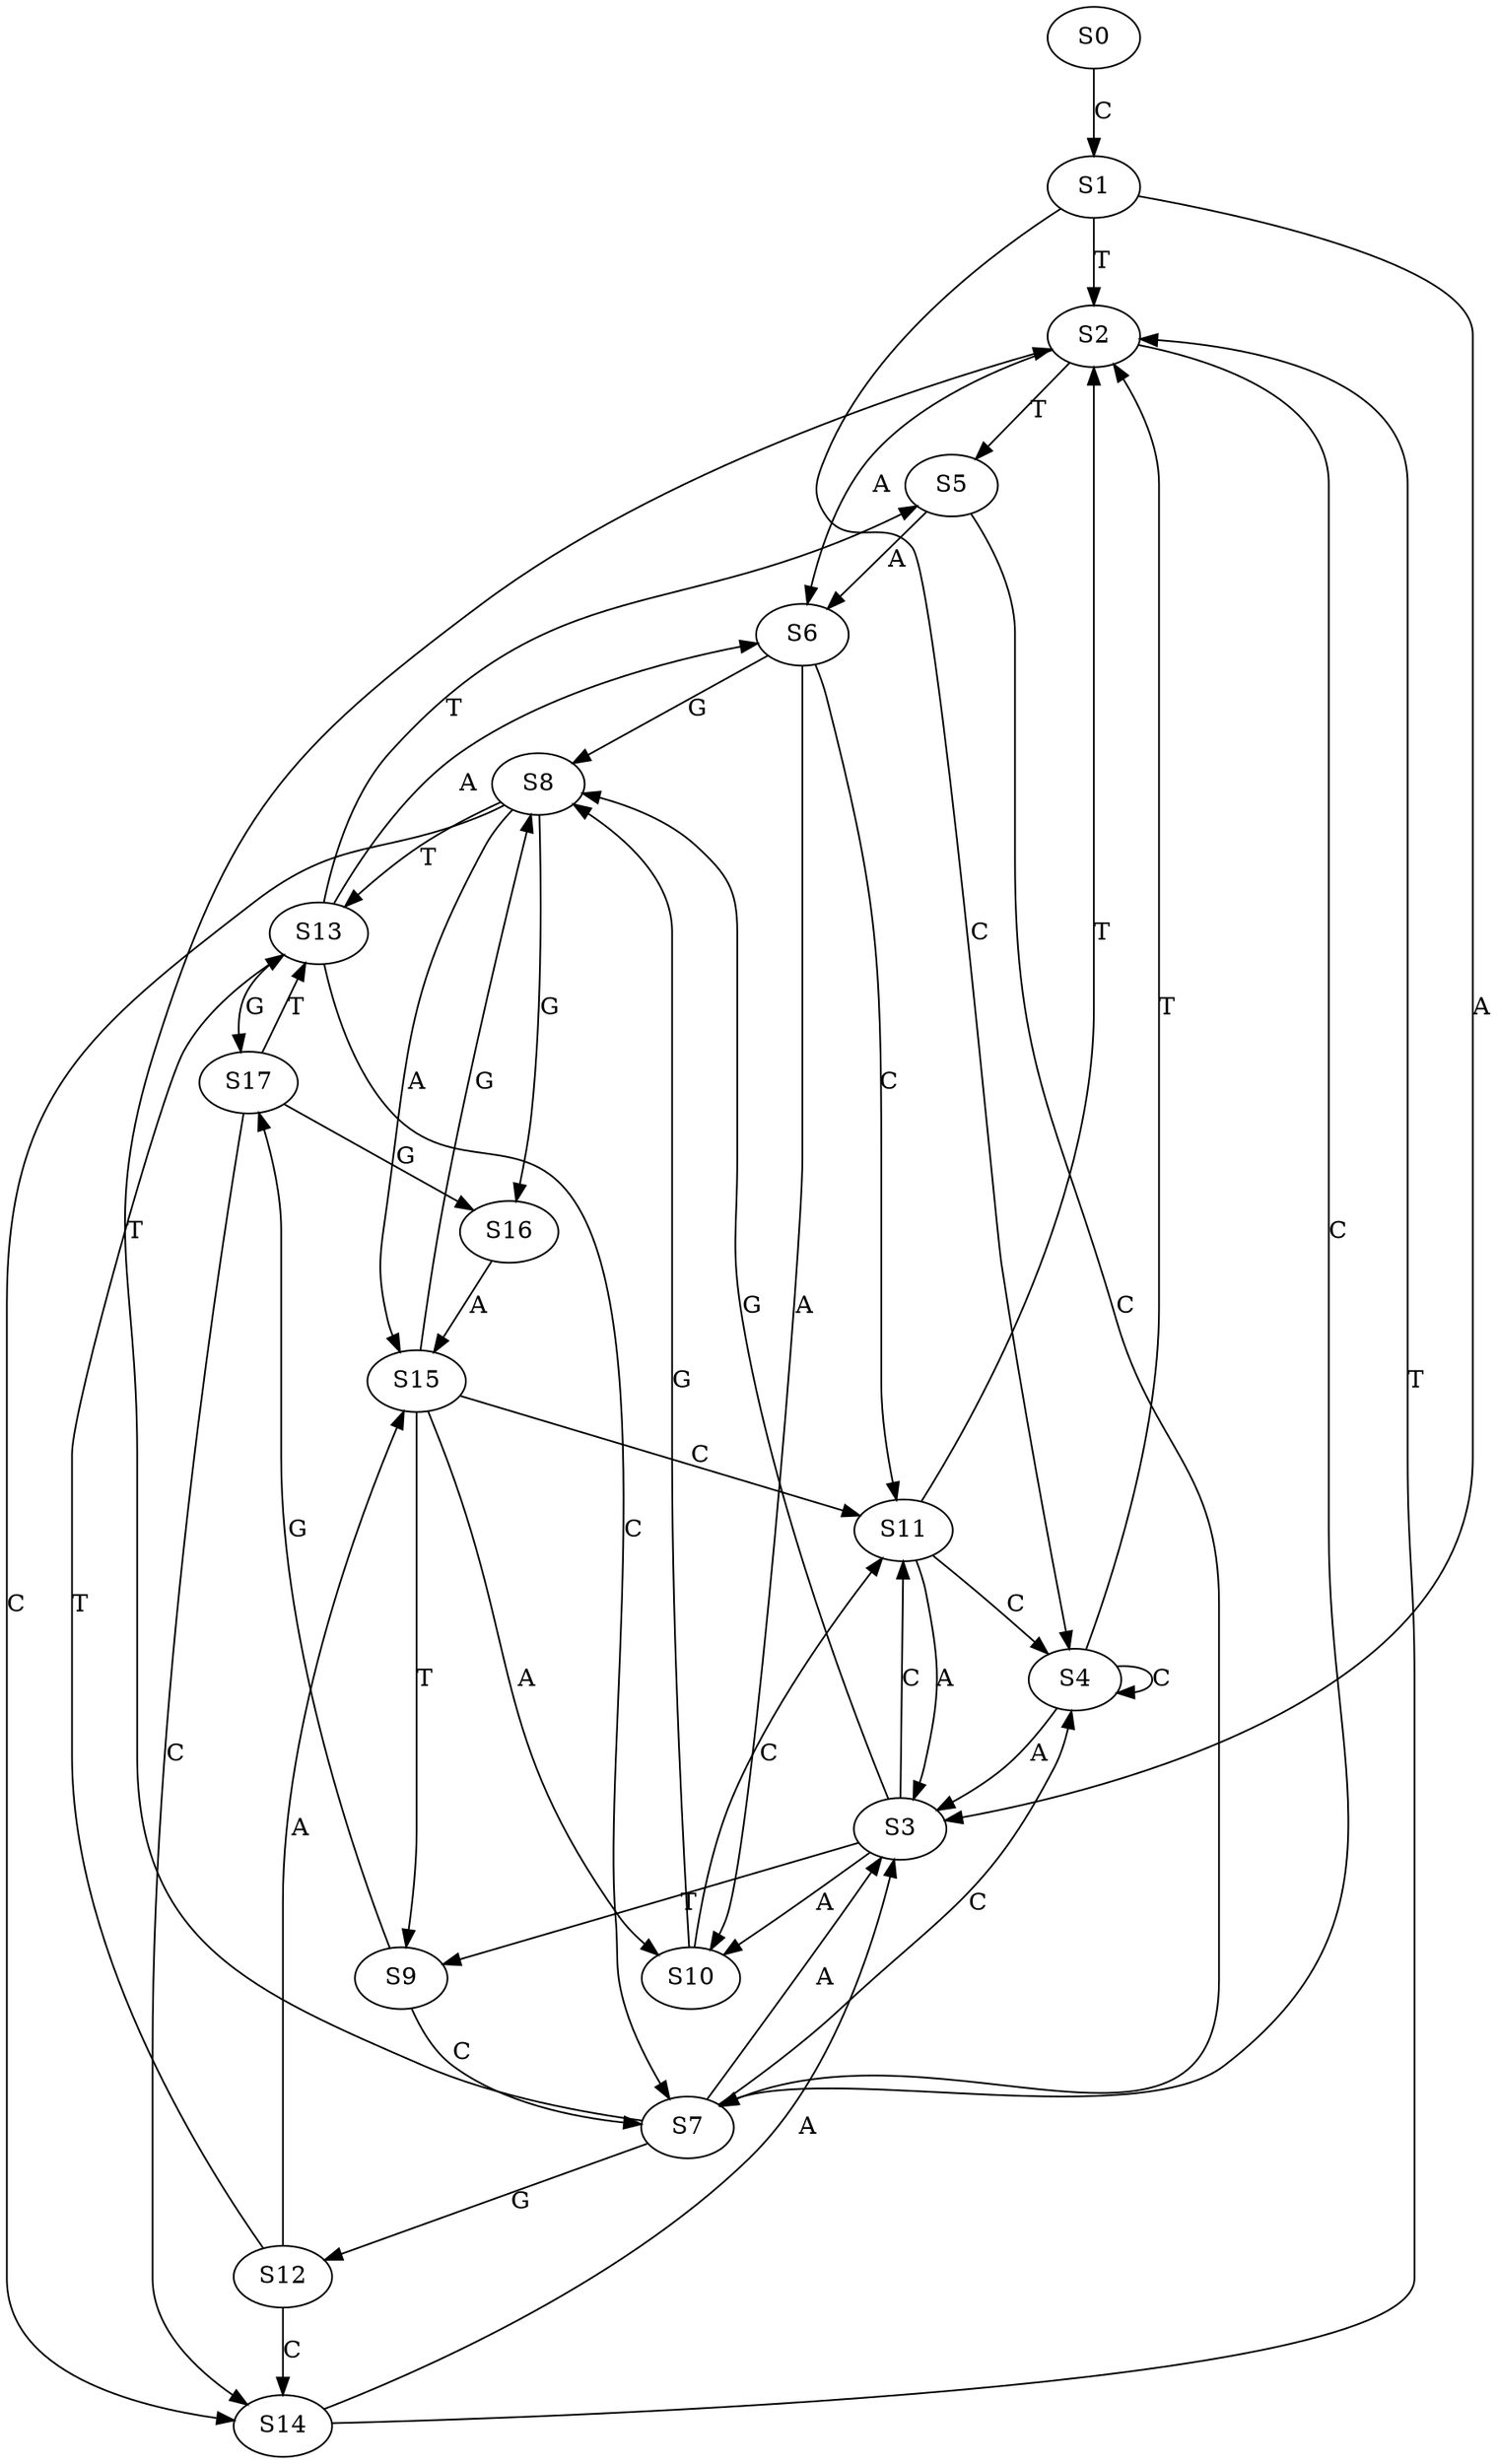 strict digraph  {
	S0 -> S1 [ label = C ];
	S1 -> S2 [ label = T ];
	S1 -> S3 [ label = A ];
	S1 -> S4 [ label = C ];
	S2 -> S5 [ label = T ];
	S2 -> S6 [ label = A ];
	S2 -> S7 [ label = C ];
	S3 -> S8 [ label = G ];
	S3 -> S9 [ label = T ];
	S3 -> S10 [ label = A ];
	S3 -> S11 [ label = C ];
	S4 -> S3 [ label = A ];
	S4 -> S2 [ label = T ];
	S4 -> S4 [ label = C ];
	S5 -> S6 [ label = A ];
	S5 -> S7 [ label = C ];
	S6 -> S8 [ label = G ];
	S6 -> S11 [ label = C ];
	S6 -> S10 [ label = A ];
	S7 -> S3 [ label = A ];
	S7 -> S4 [ label = C ];
	S7 -> S12 [ label = G ];
	S7 -> S2 [ label = T ];
	S8 -> S13 [ label = T ];
	S8 -> S14 [ label = C ];
	S8 -> S15 [ label = A ];
	S8 -> S16 [ label = G ];
	S9 -> S17 [ label = G ];
	S9 -> S7 [ label = C ];
	S10 -> S8 [ label = G ];
	S10 -> S11 [ label = C ];
	S11 -> S4 [ label = C ];
	S11 -> S2 [ label = T ];
	S11 -> S3 [ label = A ];
	S12 -> S15 [ label = A ];
	S12 -> S13 [ label = T ];
	S12 -> S14 [ label = C ];
	S13 -> S7 [ label = C ];
	S13 -> S5 [ label = T ];
	S13 -> S6 [ label = A ];
	S13 -> S17 [ label = G ];
	S14 -> S3 [ label = A ];
	S14 -> S2 [ label = T ];
	S15 -> S10 [ label = A ];
	S15 -> S9 [ label = T ];
	S15 -> S11 [ label = C ];
	S15 -> S8 [ label = G ];
	S16 -> S15 [ label = A ];
	S17 -> S14 [ label = C ];
	S17 -> S16 [ label = G ];
	S17 -> S13 [ label = T ];
}
